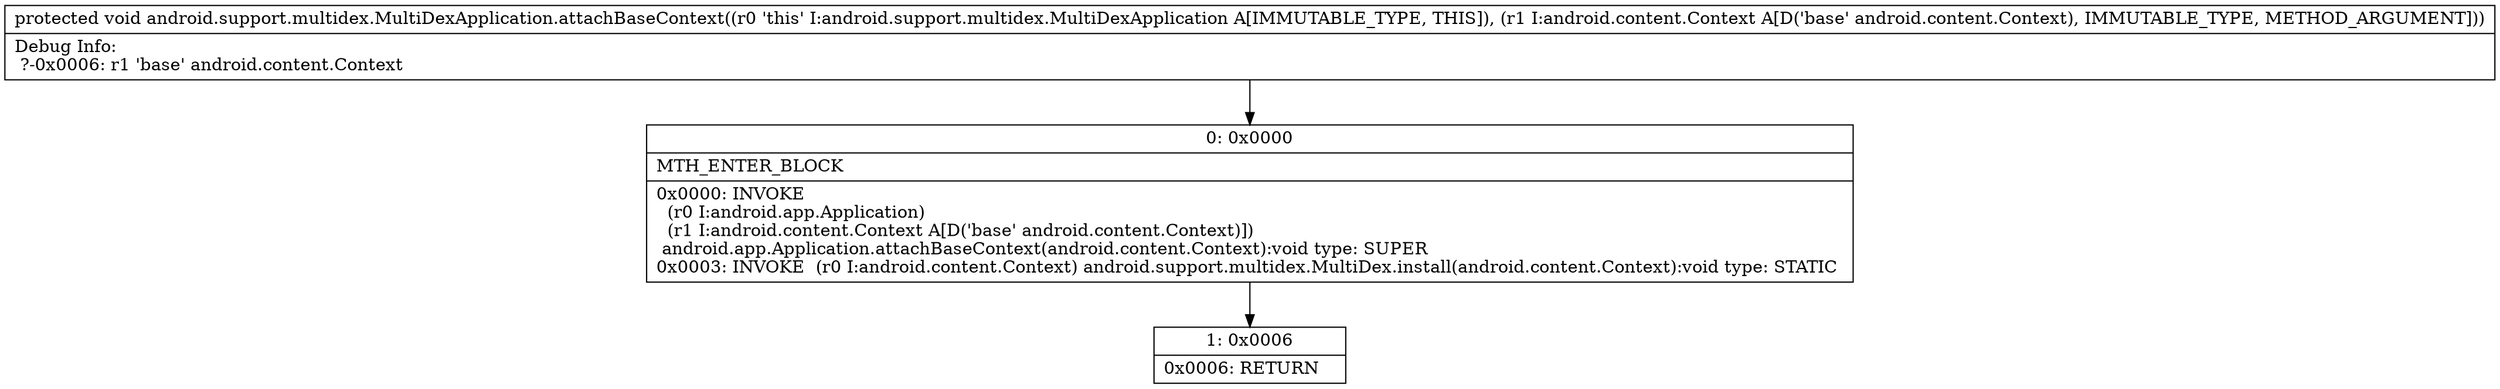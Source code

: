 digraph "CFG forandroid.support.multidex.MultiDexApplication.attachBaseContext(Landroid\/content\/Context;)V" {
Node_0 [shape=record,label="{0\:\ 0x0000|MTH_ENTER_BLOCK\l|0x0000: INVOKE  \l  (r0 I:android.app.Application)\l  (r1 I:android.content.Context A[D('base' android.content.Context)])\l android.app.Application.attachBaseContext(android.content.Context):void type: SUPER \l0x0003: INVOKE  (r0 I:android.content.Context) android.support.multidex.MultiDex.install(android.content.Context):void type: STATIC \l}"];
Node_1 [shape=record,label="{1\:\ 0x0006|0x0006: RETURN   \l}"];
MethodNode[shape=record,label="{protected void android.support.multidex.MultiDexApplication.attachBaseContext((r0 'this' I:android.support.multidex.MultiDexApplication A[IMMUTABLE_TYPE, THIS]), (r1 I:android.content.Context A[D('base' android.content.Context), IMMUTABLE_TYPE, METHOD_ARGUMENT]))  | Debug Info:\l  ?\-0x0006: r1 'base' android.content.Context\l}"];
MethodNode -> Node_0;
Node_0 -> Node_1;
}

